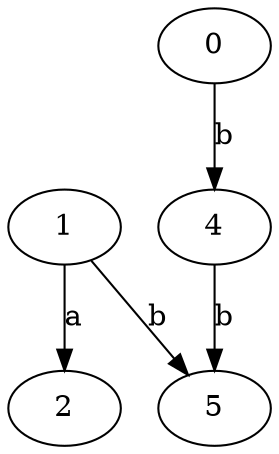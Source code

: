 strict digraph  {
1;
2;
4;
5;
0;
1 -> 2  [label=a];
1 -> 5  [label=b];
4 -> 5  [label=b];
0 -> 4  [label=b];
}
